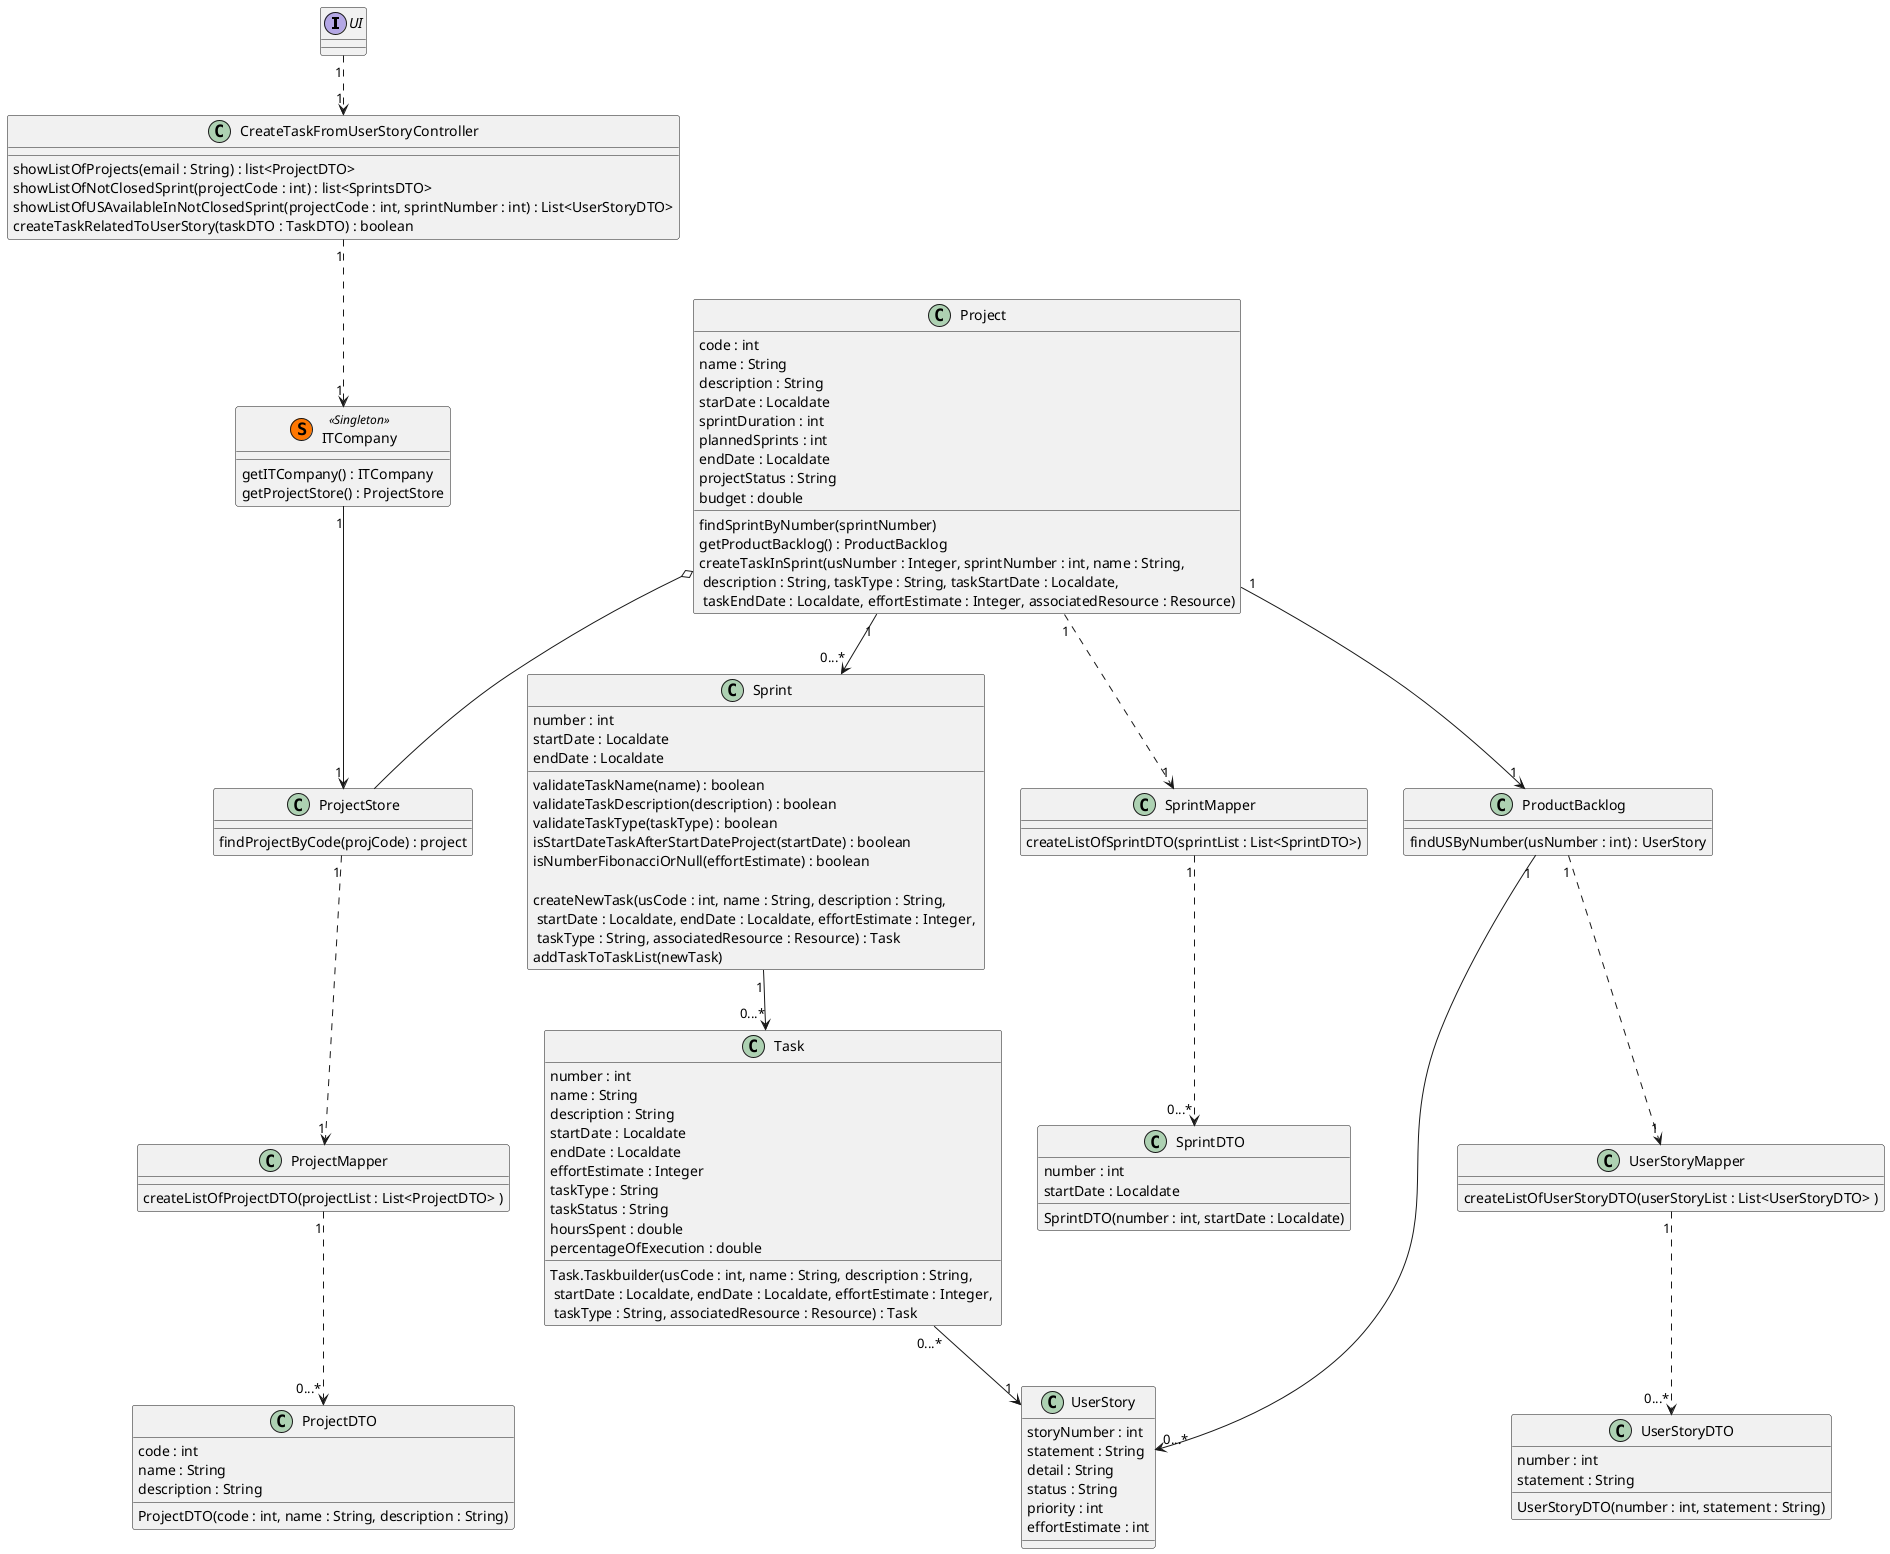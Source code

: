 @startuml
'https://plantuml.com/class-diagram

interface "UI" as ui
class "CreateTaskFromUserStoryController" as ctrl {
showListOfProjects(email : String) : list<ProjectDTO>
showListOfNotClosedSprint(projectCode : int) : list<SprintsDTO>
showListOfUSAvailableInNotClosedSprint(projectCode : int, sprintNumber : int) : List<UserStoryDTO>
createTaskRelatedToUserStory(taskDTO : TaskDTO) : boolean
}

class itc as "ITCompany" << (S,#FF7700) Singleton >>{
getITCompany() : ITCompany
getProjectStore() : ProjectStore
}

class "ProjectStore" as pstr{
findProjectByCode(projCode) : project

}

class "ProductBacklog" as pB{
findUSByNumber(usNumber : int) : UserStory
}

class "Project" as proj{
  code : int
  name : String
  description : String
  starDate : Localdate
  sprintDuration : int
  plannedSprints : int
  endDate : Localdate
  projectStatus : String
  budget : double



findSprintByNumber(sprintNumber)
getProductBacklog() : ProductBacklog
createTaskInSprint(usNumber : Integer, sprintNumber : int, name : String, \n description : String, taskType : String, taskStartDate : Localdate, \n taskEndDate : Localdate, effortEstimate : Integer, associatedResource : Resource)
}



class "Sprint" as sprint{
  number : int
  startDate : Localdate
  endDate : Localdate

validateTaskName(name) : boolean
validateTaskDescription(description) : boolean
validateTaskType(taskType) : boolean
isStartDateTaskAfterStartDateProject(startDate) : boolean
isNumberFibonacciOrNull(effortEstimate) : boolean

createNewTask(usCode : int, name : String, description : String, \n startDate : Localdate, endDate : Localdate, effortEstimate : Integer, \n taskType : String, associatedResource : Resource) : Task
addTaskToTaskList(newTask)

}

class "Task" as task{
    number : int
    name : String
    description : String
    startDate : Localdate
    endDate : Localdate
    effortEstimate : Integer
    taskType : String
    taskStatus : String
    hoursSpent : double
    percentageOfExecution : double

Task.Taskbuilder(usCode : int, name : String, description : String, \n startDate : Localdate, endDate : Localdate, effortEstimate : Integer, \n taskType : String, associatedResource : Resource) : Task
}


class "UserStory" as us {
    storyNumber : int
    statement : String
    detail : String
    status : String
    priority : int
    effortEstimate : int


}


class "ProjectMapper" as mapper{
createListOfProjectDTO(projectList : List<ProjectDTO> )
}
class "UserStoryMapper" as uSmapper{
createListOfUserStoryDTO(userStoryList : List<UserStoryDTO> )
}

class "SprintMapper" as sprintMapper{
createListOfSprintDTO(sprintList : List<SprintDTO>)
}


class "ProjectDTO" as projDTO{
  code : int
  name : String
  description : String

ProjectDTO(code : int, name : String, description : String)

}

class "SprintDTO" as sprDTO{
   number : int
   startDate : Localdate
SprintDTO(number : int, startDate : Localdate)


}

class "UserStoryDTO" as usDTO{
    number : int
    statement : String

UserStoryDTO(number : int, statement : String)
}




ui "1"-[dashed]->"1" ctrl
ctrl "1"-[dashed]-> "1" itc
pB "1" -[dashed]-> "1" uSmapper
proj "1" -[dashed]-> "1" sprintMapper
pstr "1" -[dashed]-> "1" mapper
mapper "1" -[dashed]-> "0...*" projDTO
uSmapper "1" -[dashed]->"0...*" usDTO
sprintMapper "1" -[dashed]-> "0...*" sprDTO
itc "1" --> "1" pstr
proj o-- pstr
proj "1" --> "0...*"sprint
proj "1" --> "1" pB
sprint "1" --> "0...*" task
pB "1" --> "0...*" us
task "0...*" --> "1" us








@enduml